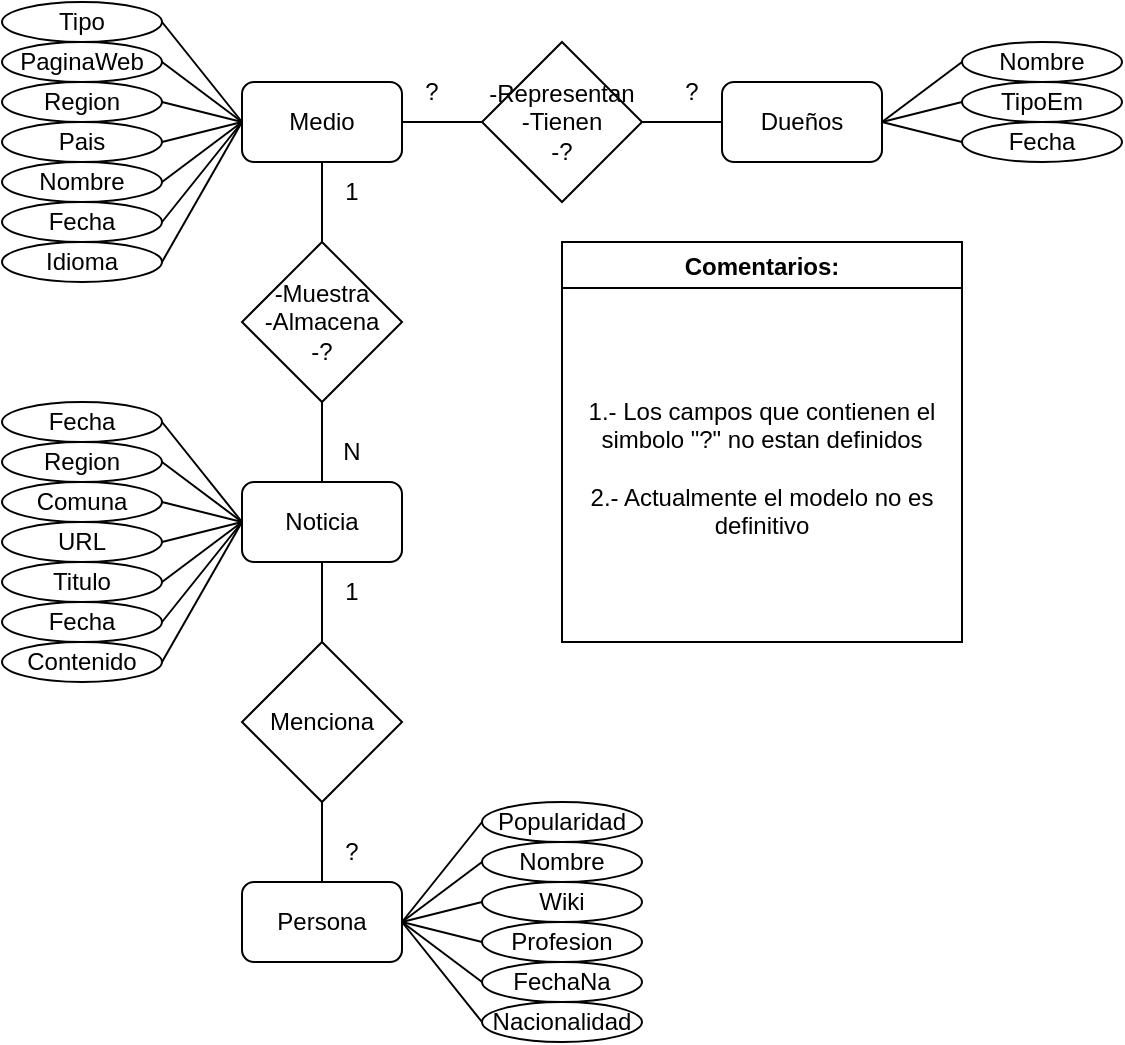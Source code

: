 <mxfile>
    <diagram id="1OYpZ0hZDgXZx89-KZds" name="Página-1">
        <mxGraphModel dx="636" dy="719" grid="1" gridSize="10" guides="1" tooltips="1" connect="1" arrows="1" fold="1" page="1" pageScale="1" pageWidth="827" pageHeight="1169" math="0" shadow="0">
            <root>
                <mxCell id="0"/>
                <mxCell id="1" parent="0"/>
                <mxCell id="2" value="Noticia" style="rounded=1;whiteSpace=wrap;html=1;" vertex="1" parent="1">
                    <mxGeometry x="253" y="565" width="80" height="40" as="geometry"/>
                </mxCell>
                <mxCell id="3" value="Medio" style="rounded=1;whiteSpace=wrap;html=1;" vertex="1" parent="1">
                    <mxGeometry x="253" y="365" width="80" height="40" as="geometry"/>
                </mxCell>
                <mxCell id="4" value="Dueños" style="rounded=1;whiteSpace=wrap;html=1;" vertex="1" parent="1">
                    <mxGeometry x="493" y="365" width="80" height="40" as="geometry"/>
                </mxCell>
                <mxCell id="5" value="Persona" style="rounded=1;whiteSpace=wrap;html=1;" vertex="1" parent="1">
                    <mxGeometry x="253" y="765" width="80" height="40" as="geometry"/>
                </mxCell>
                <mxCell id="8" value="" style="endArrow=none;html=1;exitX=0;exitY=0.5;exitDx=0;exitDy=0;entryX=1;entryY=0.5;entryDx=0;entryDy=0;" edge="1" parent="1" source="12" target="3">
                    <mxGeometry width="50" height="50" relative="1" as="geometry">
                        <mxPoint x="413" y="595" as="sourcePoint"/>
                        <mxPoint x="283" y="425" as="targetPoint"/>
                    </mxGeometry>
                </mxCell>
                <mxCell id="9" value="" style="endArrow=none;html=1;exitX=0.5;exitY=1;exitDx=0;exitDy=0;" edge="1" parent="1" source="3" target="14">
                    <mxGeometry width="50" height="50" relative="1" as="geometry">
                        <mxPoint x="413" y="595" as="sourcePoint"/>
                        <mxPoint x="333" y="445" as="targetPoint"/>
                    </mxGeometry>
                </mxCell>
                <mxCell id="12" value="-Representan&lt;br&gt;-Tienen&lt;br&gt;-?" style="rhombus;whiteSpace=wrap;html=1;" vertex="1" parent="1">
                    <mxGeometry x="373" y="345" width="80" height="80" as="geometry"/>
                </mxCell>
                <mxCell id="13" value="" style="endArrow=none;html=1;entryX=1;entryY=0.5;entryDx=0;entryDy=0;exitX=0;exitY=0.5;exitDx=0;exitDy=0;" edge="1" parent="1" source="4" target="12">
                    <mxGeometry width="50" height="50" relative="1" as="geometry">
                        <mxPoint x="413" y="595" as="sourcePoint"/>
                        <mxPoint x="463" y="545" as="targetPoint"/>
                    </mxGeometry>
                </mxCell>
                <mxCell id="14" value="-Muestra&lt;br&gt;-Almacena&lt;br&gt;-?" style="rhombus;whiteSpace=wrap;html=1;" vertex="1" parent="1">
                    <mxGeometry x="253" y="445" width="80" height="80" as="geometry"/>
                </mxCell>
                <mxCell id="16" value="" style="endArrow=none;html=1;entryX=0.5;entryY=1;entryDx=0;entryDy=0;exitX=0.5;exitY=0;exitDx=0;exitDy=0;" edge="1" parent="1" source="2" target="14">
                    <mxGeometry width="50" height="50" relative="1" as="geometry">
                        <mxPoint x="413" y="595" as="sourcePoint"/>
                        <mxPoint x="473" y="545" as="targetPoint"/>
                        <Array as="points"/>
                    </mxGeometry>
                </mxCell>
                <mxCell id="17" value="N" style="text;html=1;strokeColor=none;fillColor=none;align=center;verticalAlign=middle;whiteSpace=wrap;rounded=0;" vertex="1" parent="1">
                    <mxGeometry x="303" y="545" width="10" height="10" as="geometry"/>
                </mxCell>
                <mxCell id="18" value="?" style="text;html=1;strokeColor=none;fillColor=none;align=center;verticalAlign=middle;whiteSpace=wrap;rounded=0;" vertex="1" parent="1">
                    <mxGeometry x="473" y="365" width="10" height="10" as="geometry"/>
                </mxCell>
                <mxCell id="19" value="1" style="text;html=1;strokeColor=none;fillColor=none;align=center;verticalAlign=middle;whiteSpace=wrap;rounded=0;" vertex="1" parent="1">
                    <mxGeometry x="303" y="415" width="10" height="10" as="geometry"/>
                </mxCell>
                <mxCell id="22" value="?" style="text;html=1;strokeColor=none;fillColor=none;align=center;verticalAlign=middle;whiteSpace=wrap;rounded=0;" vertex="1" parent="1">
                    <mxGeometry x="343" y="365" width="10" height="10" as="geometry"/>
                </mxCell>
                <mxCell id="23" value="Menciona" style="rhombus;whiteSpace=wrap;html=1;" vertex="1" parent="1">
                    <mxGeometry x="253" y="645" width="80" height="80" as="geometry"/>
                </mxCell>
                <mxCell id="24" value="" style="endArrow=none;html=1;exitX=0.5;exitY=1;exitDx=0;exitDy=0;entryX=0.5;entryY=0;entryDx=0;entryDy=0;" edge="1" parent="1" source="2" target="23">
                    <mxGeometry width="50" height="50" relative="1" as="geometry">
                        <mxPoint x="413" y="595" as="sourcePoint"/>
                        <mxPoint x="463" y="545" as="targetPoint"/>
                    </mxGeometry>
                </mxCell>
                <mxCell id="25" value="" style="endArrow=none;html=1;exitX=0.5;exitY=1;exitDx=0;exitDy=0;entryX=0.5;entryY=0;entryDx=0;entryDy=0;" edge="1" parent="1" source="23" target="5">
                    <mxGeometry width="50" height="50" relative="1" as="geometry">
                        <mxPoint x="413" y="595" as="sourcePoint"/>
                        <mxPoint x="463" y="545" as="targetPoint"/>
                    </mxGeometry>
                </mxCell>
                <mxCell id="26" value="?" style="text;html=1;strokeColor=none;fillColor=none;align=center;verticalAlign=middle;whiteSpace=wrap;rounded=0;" vertex="1" parent="1">
                    <mxGeometry x="303" y="745" width="10" height="10" as="geometry"/>
                </mxCell>
                <mxCell id="27" value="1" style="text;html=1;strokeColor=none;fillColor=none;align=center;verticalAlign=middle;whiteSpace=wrap;rounded=0;" vertex="1" parent="1">
                    <mxGeometry x="303" y="615" width="10" height="10" as="geometry"/>
                </mxCell>
                <mxCell id="28" value="Tipo" style="ellipse;whiteSpace=wrap;html=1;" vertex="1" parent="1">
                    <mxGeometry x="133" y="325" width="80" height="20" as="geometry"/>
                </mxCell>
                <mxCell id="29" value="PaginaWeb" style="ellipse;whiteSpace=wrap;html=1;" vertex="1" parent="1">
                    <mxGeometry x="133" y="345" width="80" height="20" as="geometry"/>
                </mxCell>
                <mxCell id="30" value="Region" style="ellipse;whiteSpace=wrap;html=1;" vertex="1" parent="1">
                    <mxGeometry x="133" y="365" width="80" height="20" as="geometry"/>
                </mxCell>
                <mxCell id="31" value="Pais" style="ellipse;whiteSpace=wrap;html=1;" vertex="1" parent="1">
                    <mxGeometry x="133" y="385" width="80" height="20" as="geometry"/>
                </mxCell>
                <mxCell id="32" value="Nombre" style="ellipse;whiteSpace=wrap;html=1;" vertex="1" parent="1">
                    <mxGeometry x="133" y="405" width="80" height="20" as="geometry"/>
                </mxCell>
                <mxCell id="33" value="Fecha" style="ellipse;whiteSpace=wrap;html=1;" vertex="1" parent="1">
                    <mxGeometry x="133" y="425" width="80" height="20" as="geometry"/>
                </mxCell>
                <mxCell id="34" value="Idioma&lt;br&gt;" style="ellipse;whiteSpace=wrap;html=1;" vertex="1" parent="1">
                    <mxGeometry x="133" y="445" width="80" height="20" as="geometry"/>
                </mxCell>
                <mxCell id="35" value="" style="endArrow=none;html=1;exitX=1;exitY=0.5;exitDx=0;exitDy=0;entryX=0;entryY=0.5;entryDx=0;entryDy=0;" edge="1" parent="1" source="34" target="3">
                    <mxGeometry width="50" height="50" relative="1" as="geometry">
                        <mxPoint x="293" y="535" as="sourcePoint"/>
                        <mxPoint x="343" y="485" as="targetPoint"/>
                    </mxGeometry>
                </mxCell>
                <mxCell id="36" value="" style="endArrow=none;html=1;exitX=1;exitY=0.5;exitDx=0;exitDy=0;entryX=0;entryY=0.5;entryDx=0;entryDy=0;" edge="1" parent="1" source="33" target="3">
                    <mxGeometry width="50" height="50" relative="1" as="geometry">
                        <mxPoint x="293" y="535" as="sourcePoint"/>
                        <mxPoint x="343" y="485" as="targetPoint"/>
                    </mxGeometry>
                </mxCell>
                <mxCell id="37" value="" style="endArrow=none;html=1;exitX=1;exitY=0.5;exitDx=0;exitDy=0;entryX=0;entryY=0.5;entryDx=0;entryDy=0;" edge="1" parent="1" source="32" target="3">
                    <mxGeometry width="50" height="50" relative="1" as="geometry">
                        <mxPoint x="293" y="535" as="sourcePoint"/>
                        <mxPoint x="343" y="485" as="targetPoint"/>
                    </mxGeometry>
                </mxCell>
                <mxCell id="38" value="" style="endArrow=none;html=1;exitX=1;exitY=0.5;exitDx=0;exitDy=0;entryX=0;entryY=0.5;entryDx=0;entryDy=0;" edge="1" parent="1" source="31" target="3">
                    <mxGeometry width="50" height="50" relative="1" as="geometry">
                        <mxPoint x="293" y="535" as="sourcePoint"/>
                        <mxPoint x="343" y="485" as="targetPoint"/>
                    </mxGeometry>
                </mxCell>
                <mxCell id="39" value="" style="endArrow=none;html=1;exitX=1;exitY=0.5;exitDx=0;exitDy=0;entryX=0;entryY=0.5;entryDx=0;entryDy=0;" edge="1" parent="1" source="30" target="3">
                    <mxGeometry width="50" height="50" relative="1" as="geometry">
                        <mxPoint x="293" y="535" as="sourcePoint"/>
                        <mxPoint x="343" y="485" as="targetPoint"/>
                    </mxGeometry>
                </mxCell>
                <mxCell id="40" value="" style="endArrow=none;html=1;exitX=1;exitY=0.5;exitDx=0;exitDy=0;entryX=0;entryY=0.5;entryDx=0;entryDy=0;" edge="1" parent="1" source="29" target="3">
                    <mxGeometry width="50" height="50" relative="1" as="geometry">
                        <mxPoint x="293" y="535" as="sourcePoint"/>
                        <mxPoint x="343" y="485" as="targetPoint"/>
                    </mxGeometry>
                </mxCell>
                <mxCell id="41" value="" style="endArrow=none;html=1;exitX=1;exitY=0.5;exitDx=0;exitDy=0;entryX=0;entryY=0.5;entryDx=0;entryDy=0;" edge="1" parent="1" source="28" target="3">
                    <mxGeometry width="50" height="50" relative="1" as="geometry">
                        <mxPoint x="293" y="535" as="sourcePoint"/>
                        <mxPoint x="343" y="485" as="targetPoint"/>
                    </mxGeometry>
                </mxCell>
                <mxCell id="42" value="Fecha" style="ellipse;whiteSpace=wrap;html=1;" vertex="1" parent="1">
                    <mxGeometry x="133" y="525" width="80" height="20" as="geometry"/>
                </mxCell>
                <mxCell id="43" value="Region" style="ellipse;whiteSpace=wrap;html=1;" vertex="1" parent="1">
                    <mxGeometry x="133" y="545" width="80" height="20" as="geometry"/>
                </mxCell>
                <mxCell id="44" value="Comuna" style="ellipse;whiteSpace=wrap;html=1;" vertex="1" parent="1">
                    <mxGeometry x="133" y="565" width="80" height="20" as="geometry"/>
                </mxCell>
                <mxCell id="45" value="URL" style="ellipse;whiteSpace=wrap;html=1;" vertex="1" parent="1">
                    <mxGeometry x="133" y="585" width="80" height="20" as="geometry"/>
                </mxCell>
                <mxCell id="46" value="Titulo" style="ellipse;whiteSpace=wrap;html=1;" vertex="1" parent="1">
                    <mxGeometry x="133" y="605" width="80" height="20" as="geometry"/>
                </mxCell>
                <mxCell id="47" value="Fecha" style="ellipse;whiteSpace=wrap;html=1;" vertex="1" parent="1">
                    <mxGeometry x="133" y="625" width="80" height="20" as="geometry"/>
                </mxCell>
                <mxCell id="48" value="Contenido" style="ellipse;whiteSpace=wrap;html=1;" vertex="1" parent="1">
                    <mxGeometry x="133" y="645" width="80" height="20" as="geometry"/>
                </mxCell>
                <mxCell id="49" value="" style="endArrow=none;html=1;exitX=1;exitY=0.5;exitDx=0;exitDy=0;entryX=0;entryY=0.5;entryDx=0;entryDy=0;" edge="1" parent="1" source="48" target="2">
                    <mxGeometry width="50" height="50" relative="1" as="geometry">
                        <mxPoint x="233" y="655" as="sourcePoint"/>
                        <mxPoint x="423" y="695" as="targetPoint"/>
                    </mxGeometry>
                </mxCell>
                <mxCell id="50" value="" style="endArrow=none;html=1;exitX=1;exitY=0.5;exitDx=0;exitDy=0;entryX=0;entryY=0.5;entryDx=0;entryDy=0;" edge="1" parent="1" source="47" target="2">
                    <mxGeometry width="50" height="50" relative="1" as="geometry">
                        <mxPoint x="253" y="625" as="sourcePoint"/>
                        <mxPoint x="383" y="665" as="targetPoint"/>
                    </mxGeometry>
                </mxCell>
                <mxCell id="51" value="" style="endArrow=none;html=1;exitX=1;exitY=0.5;exitDx=0;exitDy=0;entryX=0;entryY=0.5;entryDx=0;entryDy=0;" edge="1" parent="1" source="46" target="2">
                    <mxGeometry width="50" height="50" relative="1" as="geometry">
                        <mxPoint x="253" y="615" as="sourcePoint"/>
                        <mxPoint x="373" y="625" as="targetPoint"/>
                    </mxGeometry>
                </mxCell>
                <mxCell id="52" value="" style="endArrow=none;html=1;exitX=1;exitY=0.5;exitDx=0;exitDy=0;entryX=0;entryY=0.5;entryDx=0;entryDy=0;" edge="1" parent="1" source="45" target="2">
                    <mxGeometry width="50" height="50" relative="1" as="geometry">
                        <mxPoint x="413" y="615" as="sourcePoint"/>
                        <mxPoint x="383" y="585" as="targetPoint"/>
                    </mxGeometry>
                </mxCell>
                <mxCell id="53" value="" style="endArrow=none;html=1;exitX=1;exitY=0.5;exitDx=0;exitDy=0;entryX=0;entryY=0.5;entryDx=0;entryDy=0;" edge="1" parent="1" source="44" target="2">
                    <mxGeometry width="50" height="50" relative="1" as="geometry">
                        <mxPoint x="233" y="585" as="sourcePoint"/>
                        <mxPoint x="353" y="545" as="targetPoint"/>
                    </mxGeometry>
                </mxCell>
                <mxCell id="54" value="" style="endArrow=none;html=1;exitX=1;exitY=0.5;exitDx=0;exitDy=0;entryX=0;entryY=0.5;entryDx=0;entryDy=0;" edge="1" parent="1" source="43" target="2">
                    <mxGeometry width="50" height="50" relative="1" as="geometry">
                        <mxPoint x="223" y="545" as="sourcePoint"/>
                        <mxPoint x="433" y="535" as="targetPoint"/>
                    </mxGeometry>
                </mxCell>
                <mxCell id="55" value="" style="endArrow=none;html=1;exitX=1;exitY=0.5;exitDx=0;exitDy=0;entryX=0;entryY=0.5;entryDx=0;entryDy=0;" edge="1" parent="1" source="42" target="2">
                    <mxGeometry width="50" height="50" relative="1" as="geometry">
                        <mxPoint x="263" y="535" as="sourcePoint"/>
                        <mxPoint x="383" y="525" as="targetPoint"/>
                    </mxGeometry>
                </mxCell>
                <mxCell id="56" value="Nombre" style="ellipse;whiteSpace=wrap;html=1;" vertex="1" parent="1">
                    <mxGeometry x="613" y="345" width="80" height="20" as="geometry"/>
                </mxCell>
                <mxCell id="57" value="TipoEm" style="ellipse;whiteSpace=wrap;html=1;" vertex="1" parent="1">
                    <mxGeometry x="613" y="365" width="80" height="20" as="geometry"/>
                </mxCell>
                <mxCell id="58" value="Fecha" style="ellipse;whiteSpace=wrap;html=1;" vertex="1" parent="1">
                    <mxGeometry x="613" y="385" width="80" height="20" as="geometry"/>
                </mxCell>
                <mxCell id="59" value="" style="endArrow=none;html=1;entryX=0;entryY=0.5;entryDx=0;entryDy=0;exitX=1;exitY=0.5;exitDx=0;exitDy=0;" edge="1" parent="1" source="4" target="56">
                    <mxGeometry width="50" height="50" relative="1" as="geometry">
                        <mxPoint x="583" y="315" as="sourcePoint"/>
                        <mxPoint x="553" y="375" as="targetPoint"/>
                    </mxGeometry>
                </mxCell>
                <mxCell id="60" value="" style="endArrow=none;html=1;entryX=0;entryY=0.5;entryDx=0;entryDy=0;exitX=1;exitY=0.5;exitDx=0;exitDy=0;" edge="1" parent="1" source="4" target="57">
                    <mxGeometry width="50" height="50" relative="1" as="geometry">
                        <mxPoint x="583" y="395" as="sourcePoint"/>
                        <mxPoint x="623" y="365" as="targetPoint"/>
                    </mxGeometry>
                </mxCell>
                <mxCell id="61" value="" style="endArrow=none;html=1;entryX=1;entryY=0.5;entryDx=0;entryDy=0;exitX=0;exitY=0.5;exitDx=0;exitDy=0;" edge="1" parent="1" source="58" target="4">
                    <mxGeometry width="50" height="50" relative="1" as="geometry">
                        <mxPoint x="503" y="425" as="sourcePoint"/>
                        <mxPoint x="553" y="375" as="targetPoint"/>
                    </mxGeometry>
                </mxCell>
                <mxCell id="62" value="Nombre" style="ellipse;whiteSpace=wrap;html=1;" vertex="1" parent="1">
                    <mxGeometry x="373" y="745" width="80" height="20" as="geometry"/>
                </mxCell>
                <mxCell id="63" value="Wiki" style="ellipse;whiteSpace=wrap;html=1;" vertex="1" parent="1">
                    <mxGeometry x="373" y="765" width="80" height="20" as="geometry"/>
                </mxCell>
                <mxCell id="64" value="Profesion" style="ellipse;whiteSpace=wrap;html=1;" vertex="1" parent="1">
                    <mxGeometry x="373" y="785" width="80" height="20" as="geometry"/>
                </mxCell>
                <mxCell id="65" value="FechaNa" style="ellipse;whiteSpace=wrap;html=1;" vertex="1" parent="1">
                    <mxGeometry x="373" y="805" width="80" height="20" as="geometry"/>
                </mxCell>
                <mxCell id="66" value="Nacionalidad" style="ellipse;whiteSpace=wrap;html=1;" vertex="1" parent="1">
                    <mxGeometry x="373" y="825" width="80" height="20" as="geometry"/>
                </mxCell>
                <mxCell id="67" value="Popularidad" style="ellipse;whiteSpace=wrap;html=1;" vertex="1" parent="1">
                    <mxGeometry x="373" y="725" width="80" height="20" as="geometry"/>
                </mxCell>
                <mxCell id="68" value="" style="endArrow=none;html=1;exitX=1;exitY=0.5;exitDx=0;exitDy=0;entryX=0;entryY=0.5;entryDx=0;entryDy=0;" edge="1" parent="1" source="5" target="67">
                    <mxGeometry width="50" height="50" relative="1" as="geometry">
                        <mxPoint x="413" y="645" as="sourcePoint"/>
                        <mxPoint x="463" y="595" as="targetPoint"/>
                    </mxGeometry>
                </mxCell>
                <mxCell id="69" value="" style="endArrow=none;html=1;exitX=1;exitY=0.5;exitDx=0;exitDy=0;entryX=0;entryY=0.5;entryDx=0;entryDy=0;" edge="1" parent="1" source="5" target="62">
                    <mxGeometry width="50" height="50" relative="1" as="geometry">
                        <mxPoint x="413" y="645" as="sourcePoint"/>
                        <mxPoint x="463" y="595" as="targetPoint"/>
                    </mxGeometry>
                </mxCell>
                <mxCell id="70" value="" style="endArrow=none;html=1;exitX=1;exitY=0.5;exitDx=0;exitDy=0;entryX=0;entryY=0.5;entryDx=0;entryDy=0;" edge="1" parent="1" source="5" target="63">
                    <mxGeometry width="50" height="50" relative="1" as="geometry">
                        <mxPoint x="413" y="645" as="sourcePoint"/>
                        <mxPoint x="463" y="595" as="targetPoint"/>
                    </mxGeometry>
                </mxCell>
                <mxCell id="71" value="" style="endArrow=none;html=1;exitX=1;exitY=0.5;exitDx=0;exitDy=0;entryX=0;entryY=0.5;entryDx=0;entryDy=0;" edge="1" parent="1" source="5" target="64">
                    <mxGeometry width="50" height="50" relative="1" as="geometry">
                        <mxPoint x="413" y="645" as="sourcePoint"/>
                        <mxPoint x="463" y="595" as="targetPoint"/>
                    </mxGeometry>
                </mxCell>
                <mxCell id="72" value="" style="endArrow=none;html=1;exitX=1;exitY=0.5;exitDx=0;exitDy=0;entryX=0;entryY=0.5;entryDx=0;entryDy=0;" edge="1" parent="1" source="5" target="65">
                    <mxGeometry width="50" height="50" relative="1" as="geometry">
                        <mxPoint x="413" y="645" as="sourcePoint"/>
                        <mxPoint x="463" y="595" as="targetPoint"/>
                    </mxGeometry>
                </mxCell>
                <mxCell id="73" value="" style="endArrow=none;html=1;exitX=1;exitY=0.5;exitDx=0;exitDy=0;entryX=0;entryY=0.5;entryDx=0;entryDy=0;" edge="1" parent="1" source="5" target="66">
                    <mxGeometry width="50" height="50" relative="1" as="geometry">
                        <mxPoint x="413" y="645" as="sourcePoint"/>
                        <mxPoint x="463" y="595" as="targetPoint"/>
                    </mxGeometry>
                </mxCell>
                <mxCell id="75" value="Comentarios:" style="swimlane;" vertex="1" parent="1">
                    <mxGeometry x="413" y="445" width="200" height="200" as="geometry">
                        <mxRectangle x="480" y="240" width="110" height="23" as="alternateBounds"/>
                    </mxGeometry>
                </mxCell>
                <mxCell id="78" value="1.- Los campos que contienen el simbolo &quot;?&quot; no estan definidos&lt;br&gt;&lt;br&gt;2.- Actualmente el modelo no es definitivo" style="text;html=1;strokeColor=none;fillColor=none;align=center;verticalAlign=middle;whiteSpace=wrap;rounded=0;" vertex="1" parent="75">
                    <mxGeometry y="25" width="200" height="175" as="geometry"/>
                </mxCell>
            </root>
        </mxGraphModel>
    </diagram>
</mxfile>